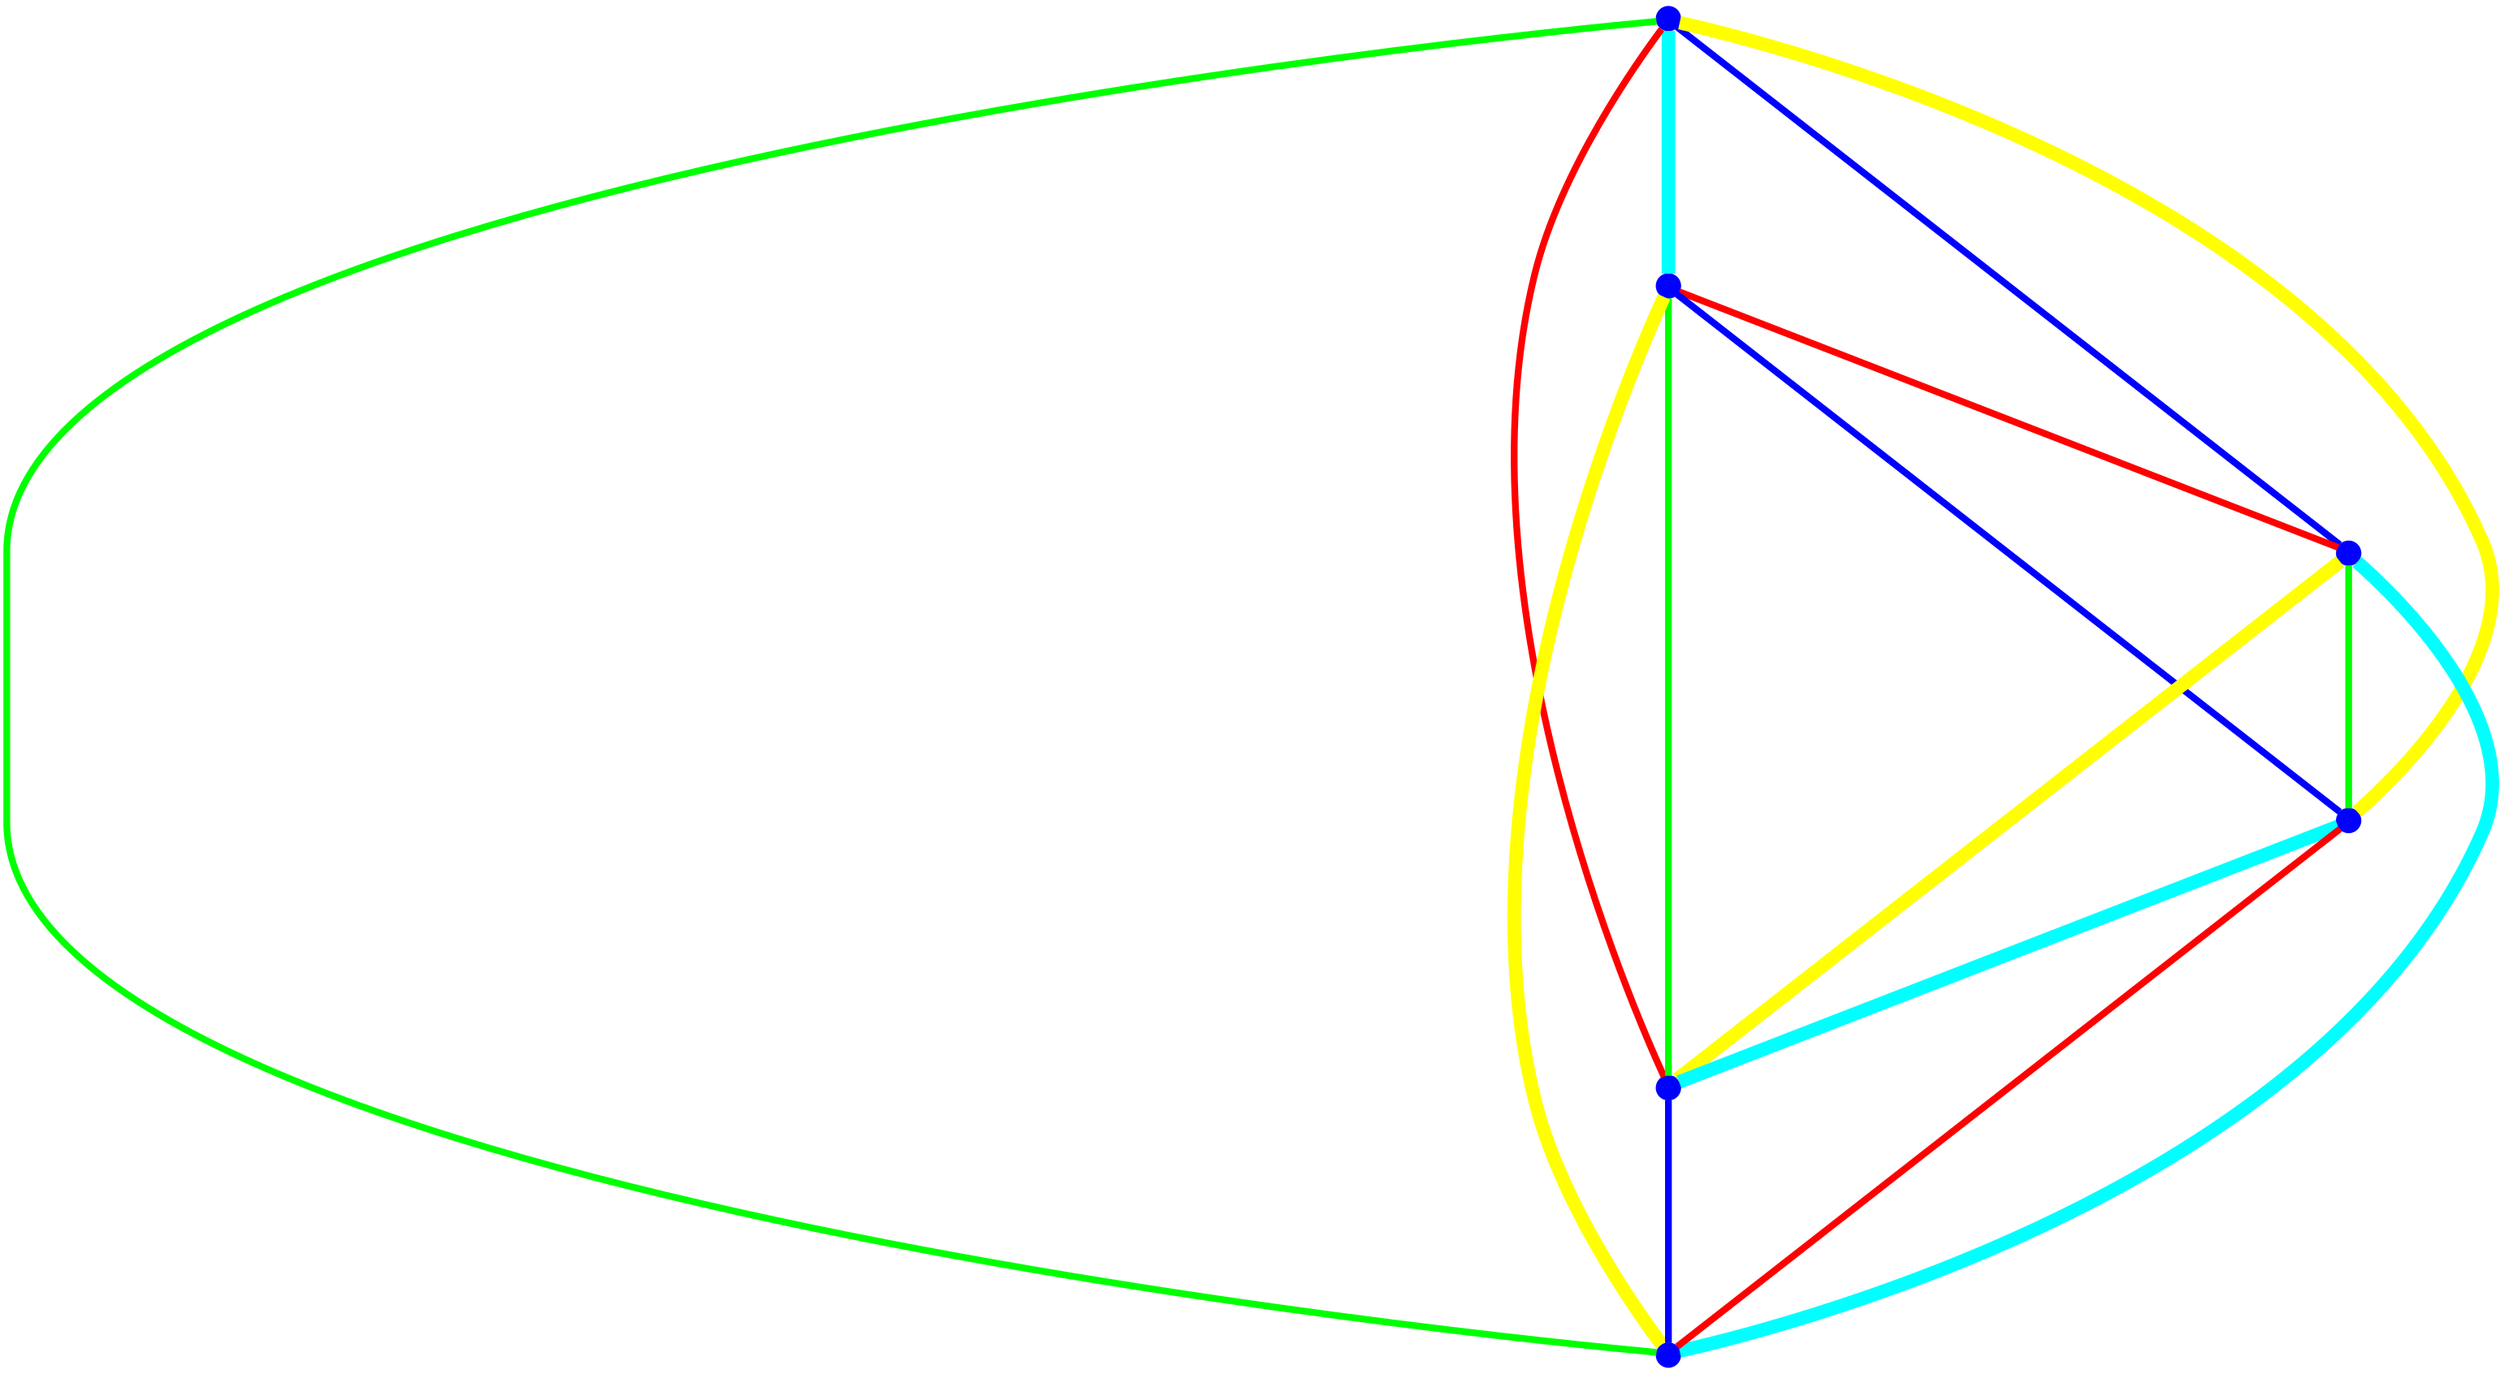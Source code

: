 graph {
ranksep=2
nodesep=2
node [label="" shape=circle style=filled fixedsize=true color=blue fillcolor=blue width=0.2];
"1" -- "2" [style="solid",penwidth="8",color="cyan"];
"1" -- "3" [style="solid",penwidth="4",color="blue"];
"1" -- "4" [style="solid",penwidth="8",color="yellow"];
"1" -- "5" [style="solid",penwidth="4",color="red"];
"1" -- "6" [style="solid",penwidth="4",color="green"];
"2" -- "3" [style="solid",penwidth="4",color="red"];
"2" -- "4" [style="solid",penwidth="4",color="blue"];
"2" -- "5" [style="solid",penwidth="4",color="green"];
"2" -- "6" [style="solid",penwidth="8",color="yellow"];
"3" -- "4" [style="solid",penwidth="4",color="green"];
"3" -- "5" [style="solid",penwidth="8",color="yellow"];
"3" -- "6" [style="solid",penwidth="8",color="cyan"];
"4" -- "5" [style="solid",penwidth="8",color="cyan"];
"4" -- "6" [style="solid",penwidth="4",color="red"];
"5" -- "6" [style="solid",penwidth="4",color="blue"];
}
